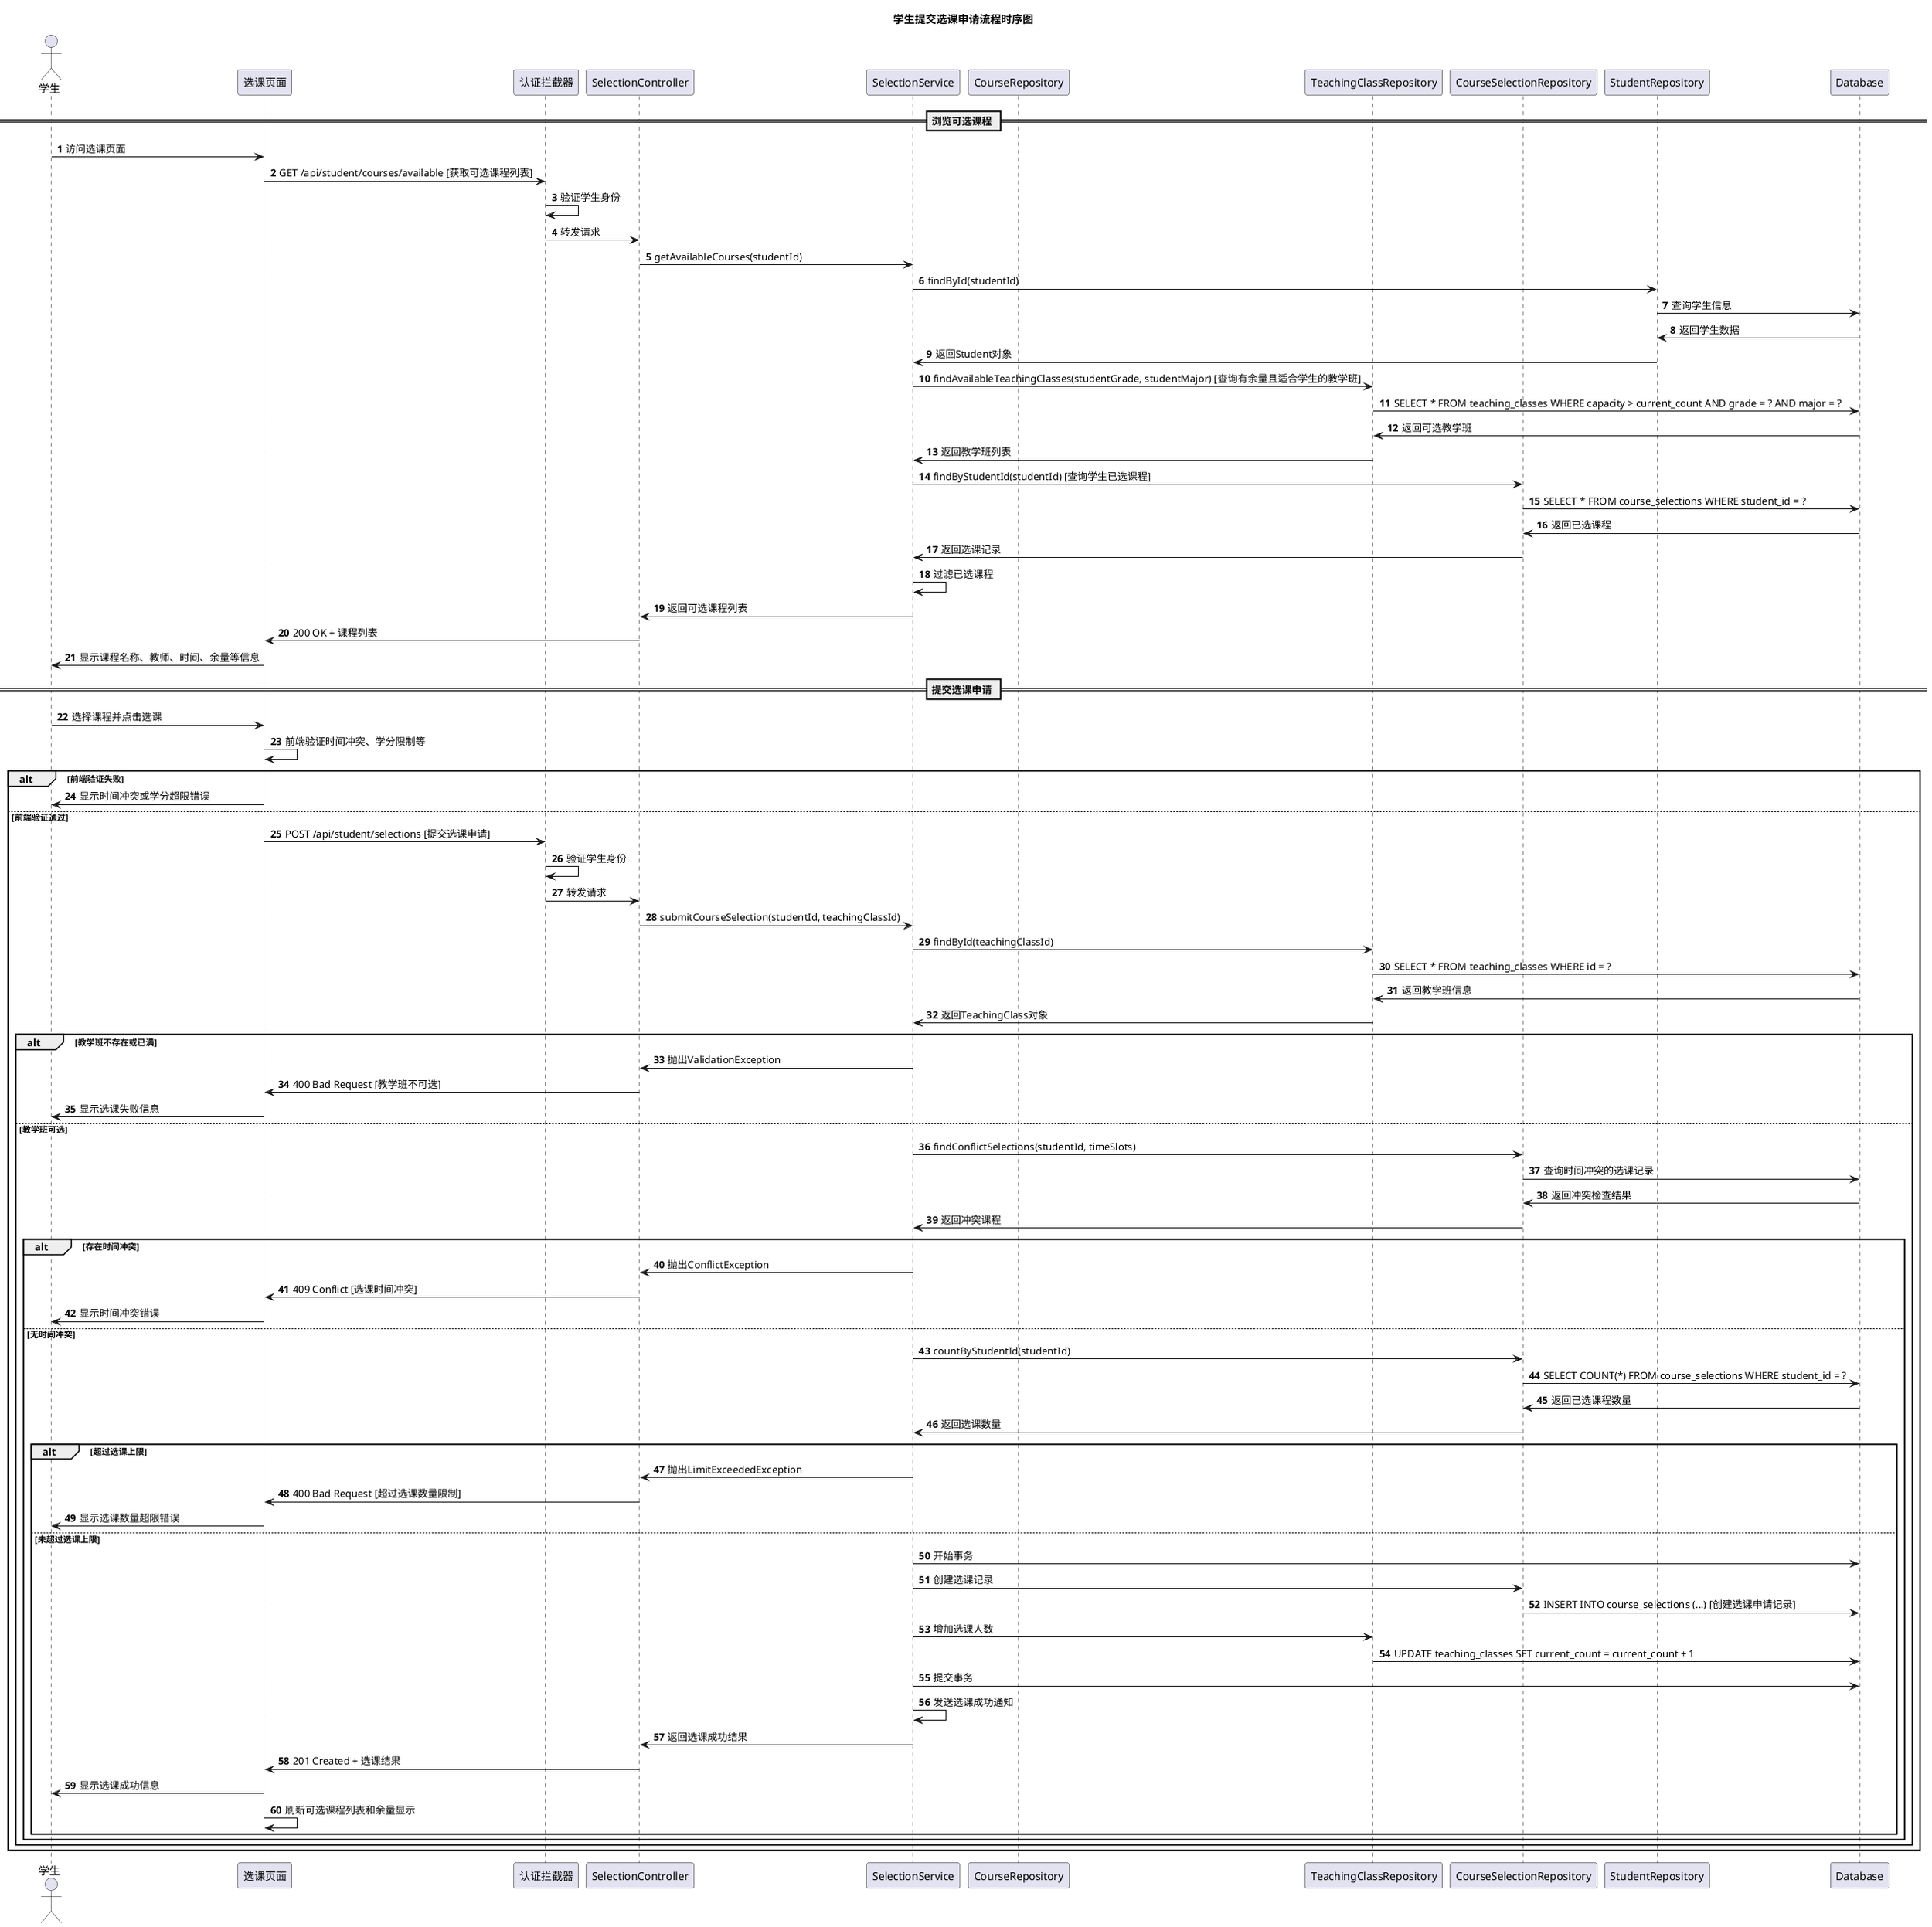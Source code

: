 @startuml 提交选课申请时序图
title 学生提交选课申请流程时序图

actor 学生 as S
participant "选课页面" as CP
participant "认证拦截器" as AI
participant "SelectionController" as SC
participant "SelectionService" as SS
participant "CourseRepository" as CR
participant "TeachingClassRepository" as TCR
participant "CourseSelectionRepository" as CSR
participant "StudentRepository" as SR
participant "Database" as DB

autonumber

== 浏览可选课程 ==
S -> CP: 访问选课页面
CP -> AI: GET /api/student/courses/available [获取可选课程列表]
AI -> AI: 验证学生身份
AI -> SC: 转发请求
SC -> SS: getAvailableCourses(studentId)
SS -> SR: findById(studentId)
SR -> DB: 查询学生信息
DB -> SR: 返回学生数据
SR -> SS: 返回Student对象
SS -> TCR: findAvailableTeachingClasses(studentGrade, studentMajor) [查询有余量且适合学生的教学班]
TCR -> DB: SELECT * FROM teaching_classes WHERE capacity > current_count AND grade = ? AND major = ?
DB -> TCR: 返回可选教学班
TCR -> SS: 返回教学班列表
SS -> CSR: findByStudentId(studentId) [查询学生已选课程]
CSR -> DB: SELECT * FROM course_selections WHERE student_id = ?
DB -> CSR: 返回已选课程
CSR -> SS: 返回选课记录
SS -> SS: 过滤已选课程
SS -> SC: 返回可选课程列表
SC -> CP: 200 OK + 课程列表
CP -> S: 显示课程名称、教师、时间、余量等信息

== 提交选课申请 ==
S -> CP: 选择课程并点击选课
CP -> CP: 前端验证时间冲突、学分限制等

alt 前端验证失败
    CP -> S: 显示时间冲突或学分超限错误
else 前端验证通过
    CP -> AI: POST /api/student/selections [提交选课申请]
    AI -> AI: 验证学生身份
    AI -> SC: 转发请求
    SC -> SS: submitCourseSelection(studentId, teachingClassId)
    SS -> TCR: findById(teachingClassId)
    TCR -> DB: SELECT * FROM teaching_classes WHERE id = ?
    DB -> TCR: 返回教学班信息
    TCR -> SS: 返回TeachingClass对象
    
    alt 教学班不存在或已满
        SS -> SC: 抛出ValidationException
        SC -> CP: 400 Bad Request [教学班不可选]
        CP -> S: 显示选课失败信息
    else 教学班可选
        SS -> CSR: findConflictSelections(studentId, timeSlots)
        CSR -> DB: 查询时间冲突的选课记录
        DB -> CSR: 返回冲突检查结果
        CSR -> SS: 返回冲突课程
        
        alt 存在时间冲突
            SS -> SC: 抛出ConflictException
            SC -> CP: 409 Conflict [选课时间冲突]
            CP -> S: 显示时间冲突错误
        else 无时间冲突
            SS -> CSR: countByStudentId(studentId)
            CSR -> DB: SELECT COUNT(*) FROM course_selections WHERE student_id = ?
            DB -> CSR: 返回已选课程数量
            CSR -> SS: 返回选课数量
            
            alt 超过选课上限
                SS -> SC: 抛出LimitExceededException
                SC -> CP: 400 Bad Request [超过选课数量限制]
                CP -> S: 显示选课数量超限错误
            else 未超过选课上限
                SS -> DB: 开始事务
                SS -> CSR: 创建选课记录
                CSR -> DB: INSERT INTO course_selections (...) [创建选课申请记录]
                SS -> TCR: 增加选课人数
                TCR -> DB: UPDATE teaching_classes SET current_count = current_count + 1
                SS -> DB: 提交事务
                SS -> SS: 发送选课成功通知
                SS -> SC: 返回选课成功结果
                SC -> CP: 201 Created + 选课结果
                CP -> S: 显示选课成功信息
                CP -> CP: 刷新可选课程列表和余量显示
            end
        end
    end
end

@enduml 